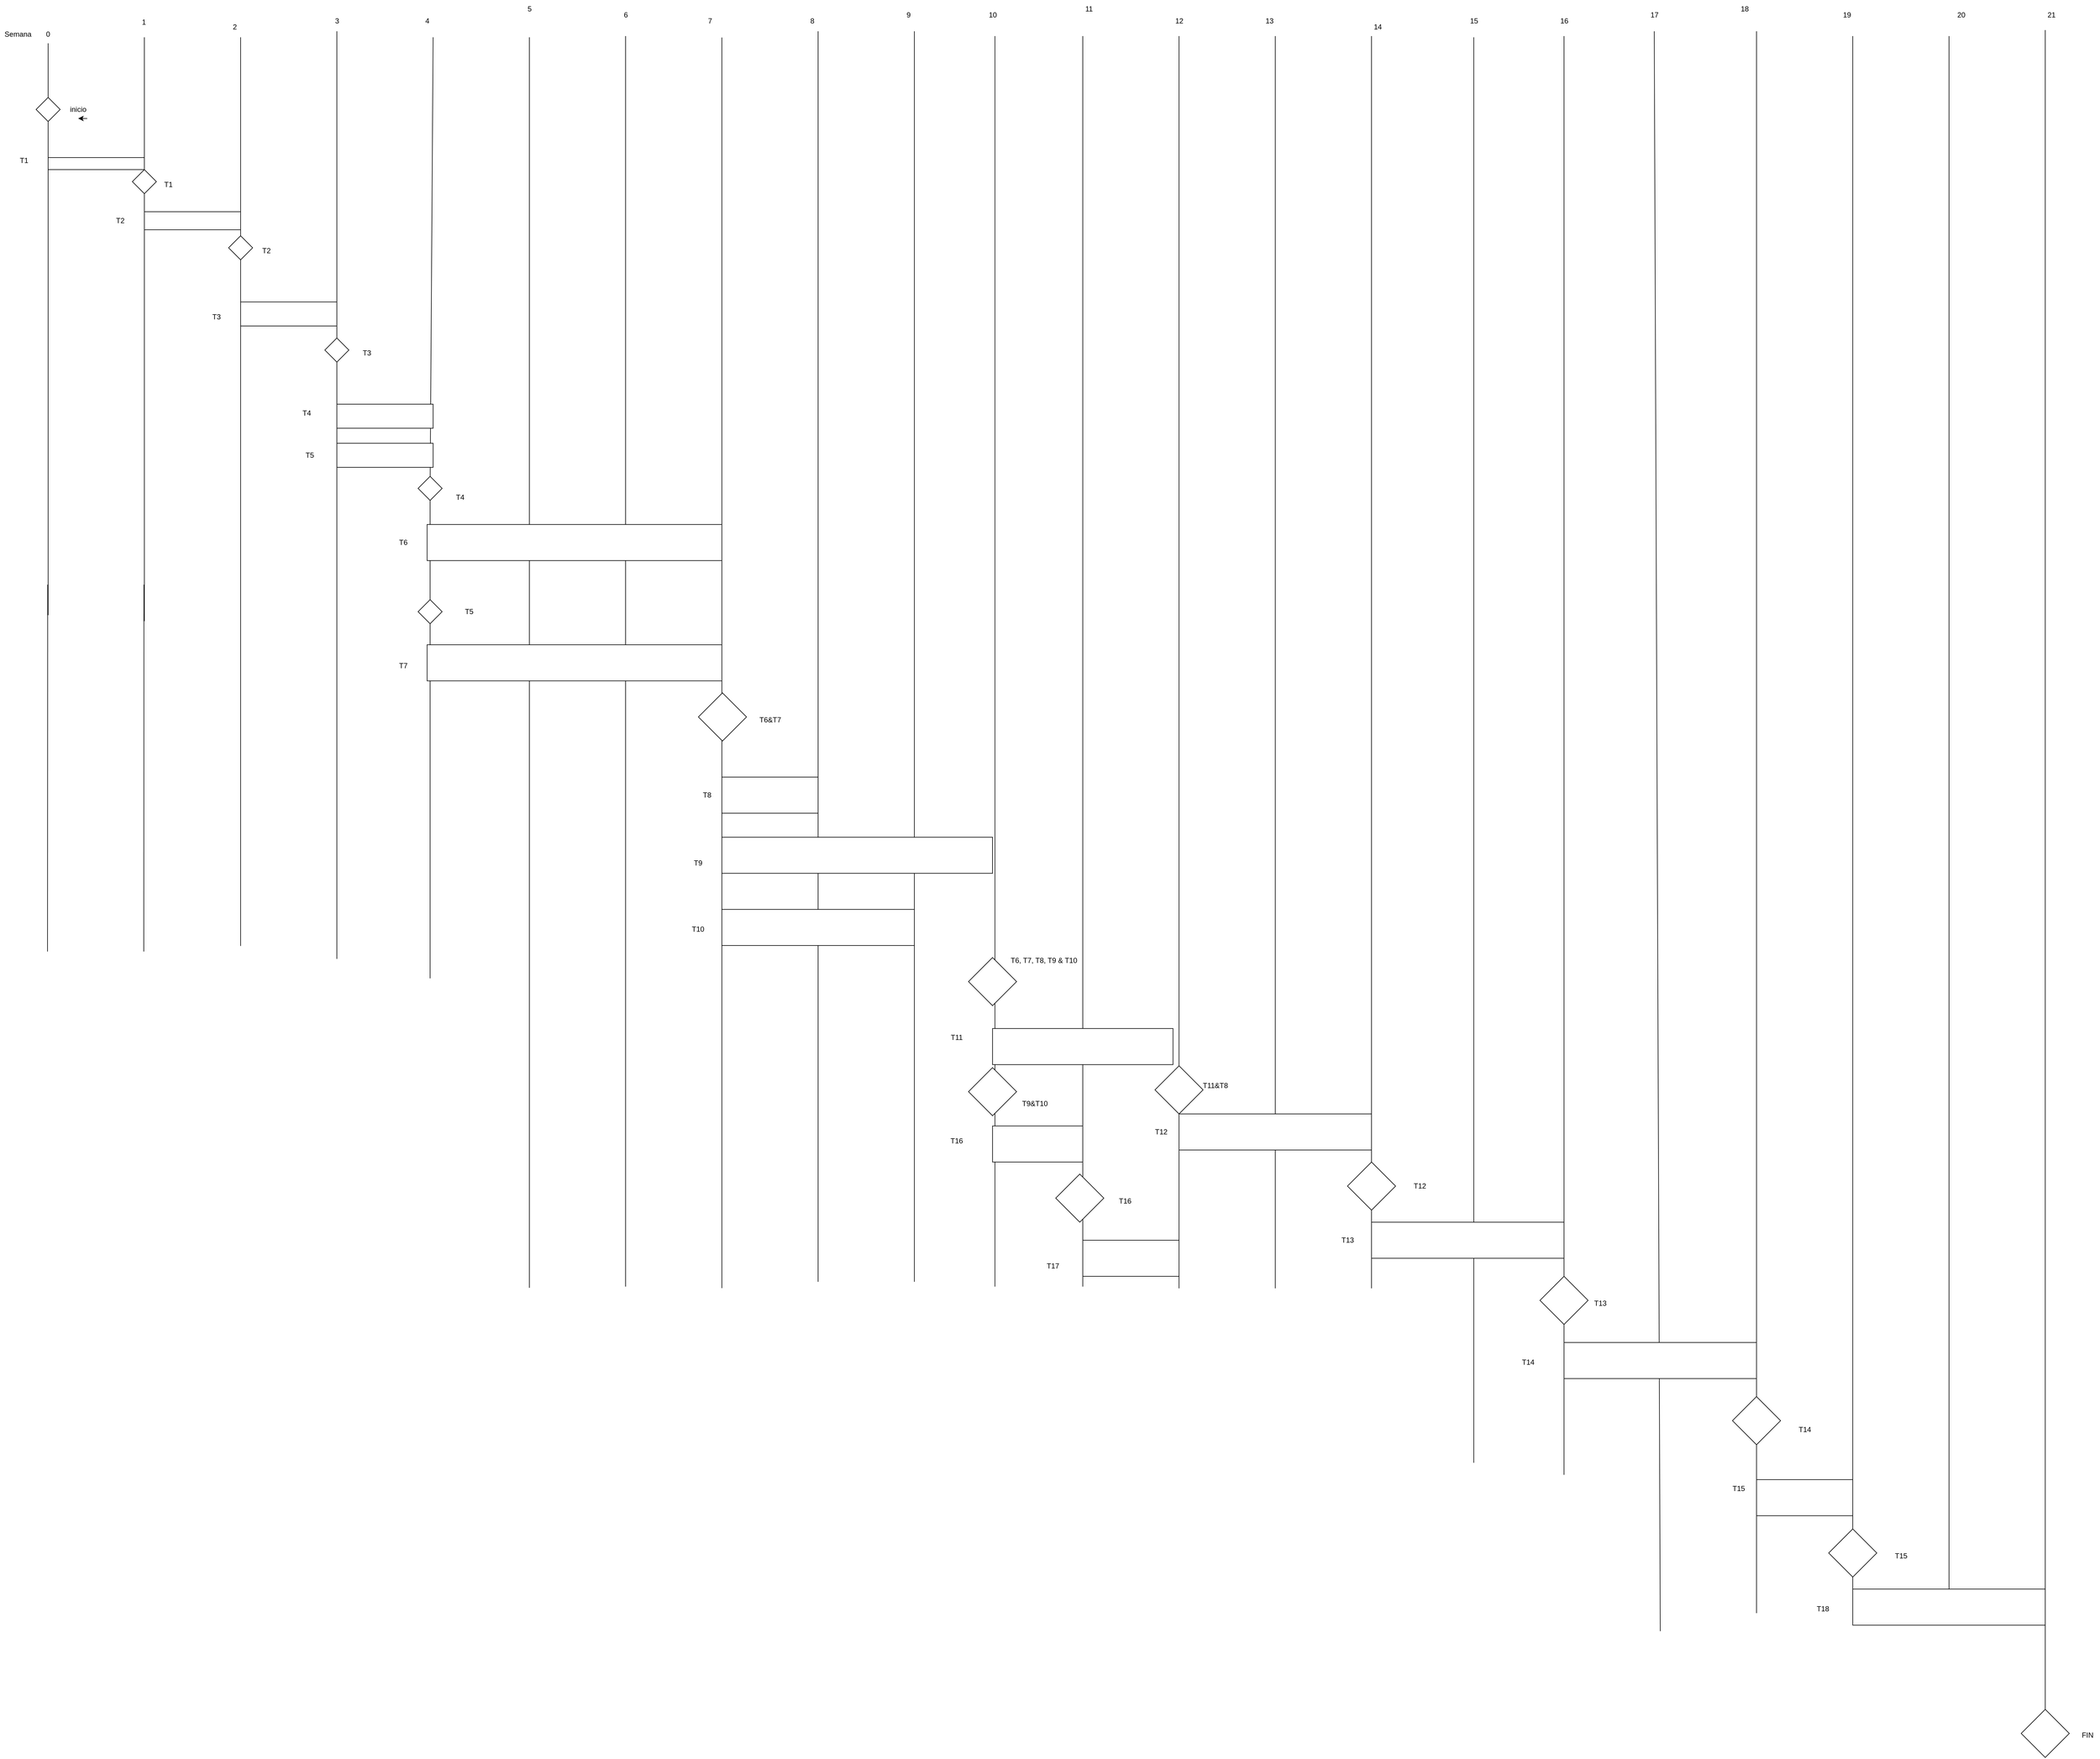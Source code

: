 <mxfile version="27.1.5">
  <diagram name="Página-1" id="U6TmOwnuPZqcnBBsllMZ">
    <mxGraphModel dx="3337" dy="2969" grid="1" gridSize="10" guides="1" tooltips="1" connect="1" arrows="1" fold="1" page="1" pageScale="1" pageWidth="827" pageHeight="1169" math="0" shadow="0">
      <root>
        <mxCell id="0" />
        <mxCell id="1" parent="0" />
        <mxCell id="aYqesdpmEH8ILFsuS06D-44" value="" style="endArrow=none;html=1;rounded=0;" edge="1" parent="1">
          <mxGeometry width="50" height="50" relative="1" as="geometry">
            <mxPoint x="2450" y="2330" as="sourcePoint" />
            <mxPoint x="2450" y="-40" as="targetPoint" />
          </mxGeometry>
        </mxCell>
        <mxCell id="5fpnA7NDtRficpcaKtJ1-8" value="" style="endArrow=none;html=1;rounded=0;" parent="1" edge="1">
          <mxGeometry width="50" height="50" relative="1" as="geometry">
            <mxPoint x="80" y="920.8" as="sourcePoint" />
            <mxPoint x="80" y="-30" as="targetPoint" />
          </mxGeometry>
        </mxCell>
        <mxCell id="5fpnA7NDtRficpcaKtJ1-1" value="T1" style="text;html=1;align=center;verticalAlign=middle;whiteSpace=wrap;rounded=0;" parent="1" vertex="1">
          <mxGeometry x="10" y="150" width="60" height="30" as="geometry" />
        </mxCell>
        <mxCell id="5fpnA7NDtRficpcaKtJ1-2" value="" style="rhombus;whiteSpace=wrap;html=1;" parent="1" vertex="1">
          <mxGeometry x="60" y="60" width="40" height="40" as="geometry" />
        </mxCell>
        <mxCell id="5fpnA7NDtRficpcaKtJ1-3" value="inicio" style="text;html=1;align=center;verticalAlign=middle;whiteSpace=wrap;rounded=0;" parent="1" vertex="1">
          <mxGeometry x="100" y="65" width="60" height="30" as="geometry" />
        </mxCell>
        <mxCell id="5fpnA7NDtRficpcaKtJ1-5" value="" style="endArrow=none;html=1;rounded=0;" parent="1" edge="1">
          <mxGeometry width="50" height="50" relative="1" as="geometry">
            <mxPoint x="80" y="160" as="sourcePoint" />
            <mxPoint x="240" y="160" as="targetPoint" />
          </mxGeometry>
        </mxCell>
        <mxCell id="5fpnA7NDtRficpcaKtJ1-6" style="edgeStyle=orthogonalEdgeStyle;rounded=0;orthogonalLoop=1;jettySize=auto;html=1;exitX=0.75;exitY=1;exitDx=0;exitDy=0;entryX=0.5;entryY=1;entryDx=0;entryDy=0;" parent="1" source="5fpnA7NDtRficpcaKtJ1-3" target="5fpnA7NDtRficpcaKtJ1-3" edge="1">
          <mxGeometry relative="1" as="geometry" />
        </mxCell>
        <mxCell id="5fpnA7NDtRficpcaKtJ1-7" value="" style="endArrow=none;html=1;rounded=0;" parent="1" edge="1">
          <mxGeometry width="50" height="50" relative="1" as="geometry">
            <mxPoint x="80" y="180" as="sourcePoint" />
            <mxPoint x="240" y="180" as="targetPoint" />
          </mxGeometry>
        </mxCell>
        <mxCell id="5fpnA7NDtRficpcaKtJ1-9" value="" style="endArrow=none;html=1;rounded=0;" parent="1" source="5fpnA7NDtRficpcaKtJ1-17" edge="1">
          <mxGeometry width="50" height="50" relative="1" as="geometry">
            <mxPoint x="240" y="930.8" as="sourcePoint" />
            <mxPoint x="240" y="-40" as="targetPoint" />
          </mxGeometry>
        </mxCell>
        <mxCell id="5fpnA7NDtRficpcaKtJ1-10" value="" style="endArrow=none;html=1;rounded=0;" parent="1" source="5fpnA7NDtRficpcaKtJ1-24" edge="1">
          <mxGeometry width="50" height="50" relative="1" as="geometry">
            <mxPoint x="400" y="930.8" as="sourcePoint" />
            <mxPoint x="400" y="-40" as="targetPoint" />
          </mxGeometry>
        </mxCell>
        <mxCell id="5fpnA7NDtRficpcaKtJ1-11" value="" style="endArrow=none;html=1;rounded=0;" parent="1" edge="1">
          <mxGeometry width="50" height="50" relative="1" as="geometry">
            <mxPoint x="400" y="1470.8" as="sourcePoint" />
            <mxPoint x="400" y="500" as="targetPoint" />
          </mxGeometry>
        </mxCell>
        <mxCell id="5fpnA7NDtRficpcaKtJ1-12" value="" style="endArrow=none;html=1;rounded=0;" parent="1" source="5fpnA7NDtRficpcaKtJ1-30" edge="1">
          <mxGeometry width="50" height="50" relative="1" as="geometry">
            <mxPoint x="560" y="920.8" as="sourcePoint" />
            <mxPoint x="560" y="-50" as="targetPoint" />
          </mxGeometry>
        </mxCell>
        <mxCell id="5fpnA7NDtRficpcaKtJ1-13" value="" style="endArrow=none;html=1;rounded=0;" parent="1" source="5fpnA7NDtRficpcaKtJ1-49" edge="1">
          <mxGeometry width="50" height="50" relative="1" as="geometry">
            <mxPoint x="715" y="1524.571" as="sourcePoint" />
            <mxPoint x="720" y="-40" as="targetPoint" />
          </mxGeometry>
        </mxCell>
        <mxCell id="5fpnA7NDtRficpcaKtJ1-14" value="1" style="text;strokeColor=none;fillColor=none;align=left;verticalAlign=middle;spacingLeft=4;spacingRight=4;overflow=hidden;points=[[0,0.5],[1,0.5]];portConstraint=eastwest;rotatable=0;whiteSpace=wrap;html=1;" parent="1" vertex="1">
          <mxGeometry x="230" y="-80" width="80" height="30" as="geometry" />
        </mxCell>
        <mxCell id="5fpnA7NDtRficpcaKtJ1-15" value="Semana" style="text;html=1;align=center;verticalAlign=middle;whiteSpace=wrap;rounded=0;" parent="1" vertex="1">
          <mxGeometry y="-60" width="60" height="30" as="geometry" />
        </mxCell>
        <mxCell id="5fpnA7NDtRficpcaKtJ1-16" value="0" style="text;html=1;align=center;verticalAlign=middle;whiteSpace=wrap;rounded=0;" parent="1" vertex="1">
          <mxGeometry x="50" y="-60" width="60" height="30" as="geometry" />
        </mxCell>
        <mxCell id="5fpnA7NDtRficpcaKtJ1-18" value="" style="endArrow=none;html=1;rounded=0;" parent="1" target="5fpnA7NDtRficpcaKtJ1-17" edge="1">
          <mxGeometry width="50" height="50" relative="1" as="geometry">
            <mxPoint x="240" y="260" as="sourcePoint" />
            <mxPoint x="240" y="-40" as="targetPoint" />
          </mxGeometry>
        </mxCell>
        <mxCell id="5fpnA7NDtRficpcaKtJ1-17" value="" style="rhombus;whiteSpace=wrap;html=1;" parent="1" vertex="1">
          <mxGeometry x="220" y="180" width="40" height="40" as="geometry" />
        </mxCell>
        <mxCell id="5fpnA7NDtRficpcaKtJ1-20" value="" style="endArrow=none;html=1;rounded=0;" parent="1" edge="1">
          <mxGeometry width="50" height="50" relative="1" as="geometry">
            <mxPoint x="240" y="930.8" as="sourcePoint" />
            <mxPoint x="240" y="260" as="targetPoint" />
          </mxGeometry>
        </mxCell>
        <mxCell id="5fpnA7NDtRficpcaKtJ1-21" value="" style="endArrow=none;html=1;rounded=0;" parent="1" edge="1">
          <mxGeometry width="50" height="50" relative="1" as="geometry">
            <mxPoint x="240" y="250" as="sourcePoint" />
            <mxPoint x="400" y="250" as="targetPoint" />
          </mxGeometry>
        </mxCell>
        <mxCell id="5fpnA7NDtRficpcaKtJ1-22" value="" style="endArrow=none;html=1;rounded=0;" parent="1" edge="1">
          <mxGeometry width="50" height="50" relative="1" as="geometry">
            <mxPoint x="240" y="280" as="sourcePoint" />
            <mxPoint x="400" y="280" as="targetPoint" />
          </mxGeometry>
        </mxCell>
        <mxCell id="5fpnA7NDtRficpcaKtJ1-23" value="T2" style="text;html=1;align=center;verticalAlign=middle;whiteSpace=wrap;rounded=0;" parent="1" vertex="1">
          <mxGeometry x="170" y="250" width="60" height="30" as="geometry" />
        </mxCell>
        <mxCell id="5fpnA7NDtRficpcaKtJ1-25" value="" style="endArrow=none;html=1;rounded=0;" parent="1" target="5fpnA7NDtRficpcaKtJ1-24" edge="1">
          <mxGeometry width="50" height="50" relative="1" as="geometry">
            <mxPoint x="400" y="930.8" as="sourcePoint" />
            <mxPoint x="400" y="-40" as="targetPoint" />
          </mxGeometry>
        </mxCell>
        <mxCell id="5fpnA7NDtRficpcaKtJ1-24" value="" style="rhombus;whiteSpace=wrap;html=1;" parent="1" vertex="1">
          <mxGeometry x="380" y="290" width="40" height="40" as="geometry" />
        </mxCell>
        <mxCell id="5fpnA7NDtRficpcaKtJ1-26" value="T2" style="text;html=1;align=center;verticalAlign=middle;whiteSpace=wrap;rounded=0;" parent="1" vertex="1">
          <mxGeometry x="413" y="300" width="60" height="30" as="geometry" />
        </mxCell>
        <mxCell id="5fpnA7NDtRficpcaKtJ1-27" value="" style="endArrow=none;html=1;rounded=0;" parent="1" edge="1">
          <mxGeometry width="50" height="50" relative="1" as="geometry">
            <mxPoint x="400" y="400" as="sourcePoint" />
            <mxPoint x="560" y="400" as="targetPoint" />
          </mxGeometry>
        </mxCell>
        <mxCell id="5fpnA7NDtRficpcaKtJ1-28" value="" style="endArrow=none;html=1;rounded=0;" parent="1" edge="1">
          <mxGeometry width="50" height="50" relative="1" as="geometry">
            <mxPoint x="400" y="440" as="sourcePoint" />
            <mxPoint x="560" y="440" as="targetPoint" />
          </mxGeometry>
        </mxCell>
        <mxCell id="5fpnA7NDtRficpcaKtJ1-29" value="T3" style="text;html=1;align=center;verticalAlign=middle;whiteSpace=wrap;rounded=0;" parent="1" vertex="1">
          <mxGeometry x="330" y="410" width="60" height="30" as="geometry" />
        </mxCell>
        <mxCell id="5fpnA7NDtRficpcaKtJ1-31" value="" style="endArrow=none;html=1;rounded=0;" parent="1" target="5fpnA7NDtRficpcaKtJ1-30" edge="1">
          <mxGeometry width="50" height="50" relative="1" as="geometry">
            <mxPoint x="560.0" y="510" as="sourcePoint" />
            <mxPoint x="560" y="-50" as="targetPoint" />
          </mxGeometry>
        </mxCell>
        <mxCell id="5fpnA7NDtRficpcaKtJ1-30" value="" style="rhombus;whiteSpace=wrap;html=1;" parent="1" vertex="1">
          <mxGeometry x="540" y="460" width="40" height="40" as="geometry" />
        </mxCell>
        <mxCell id="5fpnA7NDtRficpcaKtJ1-33" value="" style="endArrow=none;html=1;rounded=0;entryX=0.5;entryY=1;entryDx=0;entryDy=0;" parent="1" target="5fpnA7NDtRficpcaKtJ1-30" edge="1">
          <mxGeometry width="50" height="50" relative="1" as="geometry">
            <mxPoint x="560" y="1492.286" as="sourcePoint" />
            <mxPoint x="560.0" y="540" as="targetPoint" />
          </mxGeometry>
        </mxCell>
        <mxCell id="5fpnA7NDtRficpcaKtJ1-34" value="2" style="text;html=1;align=center;verticalAlign=middle;resizable=0;points=[];autosize=1;strokeColor=none;fillColor=none;" parent="1" vertex="1">
          <mxGeometry x="375" y="-72" width="30" height="30" as="geometry" />
        </mxCell>
        <mxCell id="5fpnA7NDtRficpcaKtJ1-35" value="3" style="text;html=1;align=center;verticalAlign=middle;resizable=0;points=[];autosize=1;strokeColor=none;fillColor=none;" parent="1" vertex="1">
          <mxGeometry x="545" y="-82" width="30" height="30" as="geometry" />
        </mxCell>
        <mxCell id="5fpnA7NDtRficpcaKtJ1-36" value="T4" style="text;html=1;align=center;verticalAlign=middle;whiteSpace=wrap;rounded=0;" parent="1" vertex="1">
          <mxGeometry x="480" y="570" width="60" height="30" as="geometry" />
        </mxCell>
        <mxCell id="5fpnA7NDtRficpcaKtJ1-37" value="T5" style="text;html=1;align=center;verticalAlign=middle;whiteSpace=wrap;rounded=0;" parent="1" vertex="1">
          <mxGeometry x="485" y="640" width="60" height="30" as="geometry" />
        </mxCell>
        <mxCell id="5fpnA7NDtRficpcaKtJ1-40" value="" style="endArrow=none;html=1;rounded=0;" parent="1" edge="1">
          <mxGeometry width="50" height="50" relative="1" as="geometry">
            <mxPoint x="240" y="250" as="sourcePoint" />
            <mxPoint x="240" y="260" as="targetPoint" />
          </mxGeometry>
        </mxCell>
        <mxCell id="5fpnA7NDtRficpcaKtJ1-41" value="T1" style="text;html=1;align=center;verticalAlign=middle;whiteSpace=wrap;rounded=0;" parent="1" vertex="1">
          <mxGeometry x="250" y="190" width="60" height="30" as="geometry" />
        </mxCell>
        <mxCell id="5fpnA7NDtRficpcaKtJ1-43" value="T3" style="text;html=1;align=center;verticalAlign=middle;whiteSpace=wrap;rounded=0;" parent="1" vertex="1">
          <mxGeometry x="580" y="470" width="60" height="30" as="geometry" />
        </mxCell>
        <mxCell id="5fpnA7NDtRficpcaKtJ1-45" value="" style="rounded=0;whiteSpace=wrap;html=1;" parent="1" vertex="1">
          <mxGeometry x="560" y="570" width="160" height="40" as="geometry" />
        </mxCell>
        <mxCell id="5fpnA7NDtRficpcaKtJ1-46" value="" style="rounded=0;whiteSpace=wrap;html=1;" parent="1" vertex="1">
          <mxGeometry x="560" y="635" width="160" height="40" as="geometry" />
        </mxCell>
        <mxCell id="5fpnA7NDtRficpcaKtJ1-47" value="4" style="text;html=1;align=center;verticalAlign=middle;resizable=0;points=[];autosize=1;strokeColor=none;fillColor=none;" parent="1" vertex="1">
          <mxGeometry x="695" y="-82" width="30" height="30" as="geometry" />
        </mxCell>
        <mxCell id="5fpnA7NDtRficpcaKtJ1-51" value="T5" style="text;html=1;align=center;verticalAlign=middle;whiteSpace=wrap;rounded=0;" parent="1" vertex="1">
          <mxGeometry x="750" y="900" width="60" height="30" as="geometry" />
        </mxCell>
        <mxCell id="5fpnA7NDtRficpcaKtJ1-52" value="" style="endArrow=none;html=1;rounded=0;entryX=0.5;entryY=1;entryDx=0;entryDy=0;" parent="1" edge="1">
          <mxGeometry width="50" height="50" relative="1" as="geometry">
            <mxPoint x="239" y="1480" as="sourcePoint" />
            <mxPoint x="239.29" y="870" as="targetPoint" />
          </mxGeometry>
        </mxCell>
        <mxCell id="5fpnA7NDtRficpcaKtJ1-53" value="" style="endArrow=none;html=1;rounded=0;entryX=0.5;entryY=1;entryDx=0;entryDy=0;" parent="1" edge="1">
          <mxGeometry width="50" height="50" relative="1" as="geometry">
            <mxPoint x="79" y="1480" as="sourcePoint" />
            <mxPoint x="79.29" y="870" as="targetPoint" />
          </mxGeometry>
        </mxCell>
        <mxCell id="5fpnA7NDtRficpcaKtJ1-56" value="" style="endArrow=none;html=1;rounded=0;" parent="1" source="5fpnA7NDtRficpcaKtJ1-61" target="5fpnA7NDtRficpcaKtJ1-49" edge="1">
          <mxGeometry width="50" height="50" relative="1" as="geometry">
            <mxPoint x="715" y="1524.571" as="sourcePoint" />
            <mxPoint x="720" y="-40" as="targetPoint" />
          </mxGeometry>
        </mxCell>
        <mxCell id="5fpnA7NDtRficpcaKtJ1-49" value="" style="rhombus;whiteSpace=wrap;html=1;" parent="1" vertex="1">
          <mxGeometry x="695" y="690" width="40" height="40" as="geometry" />
        </mxCell>
        <mxCell id="5fpnA7NDtRficpcaKtJ1-57" value="T4" style="text;html=1;align=center;verticalAlign=middle;whiteSpace=wrap;rounded=0;" parent="1" vertex="1">
          <mxGeometry x="735" y="710" width="60" height="30" as="geometry" />
        </mxCell>
        <mxCell id="5fpnA7NDtRficpcaKtJ1-59" value="T6" style="text;html=1;align=center;verticalAlign=middle;resizable=0;points=[];autosize=1;strokeColor=none;fillColor=none;" parent="1" vertex="1">
          <mxGeometry x="650" y="785" width="40" height="30" as="geometry" />
        </mxCell>
        <mxCell id="5fpnA7NDtRficpcaKtJ1-63" value="" style="endArrow=none;html=1;rounded=0;" parent="1" target="5fpnA7NDtRficpcaKtJ1-61" edge="1">
          <mxGeometry width="50" height="50" relative="1" as="geometry">
            <mxPoint x="715" y="1524.571" as="sourcePoint" />
            <mxPoint x="715" y="730" as="targetPoint" />
          </mxGeometry>
        </mxCell>
        <mxCell id="5fpnA7NDtRficpcaKtJ1-61" value="" style="rhombus;whiteSpace=wrap;html=1;" parent="1" vertex="1">
          <mxGeometry x="695" y="895" width="40" height="40" as="geometry" />
        </mxCell>
        <mxCell id="5fpnA7NDtRficpcaKtJ1-65" value="T7" style="text;html=1;align=center;verticalAlign=middle;resizable=0;points=[];autosize=1;strokeColor=none;fillColor=none;" parent="1" vertex="1">
          <mxGeometry x="650" y="990" width="40" height="30" as="geometry" />
        </mxCell>
        <mxCell id="5fpnA7NDtRficpcaKtJ1-66" value="" style="endArrow=none;html=1;rounded=0;" parent="1" edge="1">
          <mxGeometry width="50" height="50" relative="1" as="geometry">
            <mxPoint x="880" y="2039.143" as="sourcePoint" />
            <mxPoint x="880" y="-40" as="targetPoint" />
          </mxGeometry>
        </mxCell>
        <mxCell id="5fpnA7NDtRficpcaKtJ1-67" value="" style="endArrow=none;html=1;rounded=0;" parent="1" edge="1">
          <mxGeometry width="50" height="50" relative="1" as="geometry">
            <mxPoint x="1040" y="2037.143" as="sourcePoint" />
            <mxPoint x="1040" y="-42" as="targetPoint" />
          </mxGeometry>
        </mxCell>
        <mxCell id="5fpnA7NDtRficpcaKtJ1-68" value="" style="endArrow=none;html=1;rounded=0;" parent="1" edge="1">
          <mxGeometry width="50" height="50" relative="1" as="geometry">
            <mxPoint x="1200" y="2039.573" as="sourcePoint" />
            <mxPoint x="1200" y="-39.57" as="targetPoint" />
          </mxGeometry>
        </mxCell>
        <mxCell id="5fpnA7NDtRficpcaKtJ1-64" value="" style="rounded=0;whiteSpace=wrap;html=1;" parent="1" vertex="1">
          <mxGeometry x="710" y="970" width="490" height="60" as="geometry" />
        </mxCell>
        <mxCell id="5fpnA7NDtRficpcaKtJ1-58" value="" style="rounded=0;whiteSpace=wrap;html=1;" parent="1" vertex="1">
          <mxGeometry x="710" y="770" width="490" height="60" as="geometry" />
        </mxCell>
        <mxCell id="5fpnA7NDtRficpcaKtJ1-69" value="5" style="text;html=1;align=center;verticalAlign=middle;resizable=0;points=[];autosize=1;strokeColor=none;fillColor=none;" parent="1" vertex="1">
          <mxGeometry x="865" y="-102" width="30" height="30" as="geometry" />
        </mxCell>
        <mxCell id="5fpnA7NDtRficpcaKtJ1-70" value="6" style="text;html=1;align=center;verticalAlign=middle;resizable=0;points=[];autosize=1;strokeColor=none;fillColor=none;" parent="1" vertex="1">
          <mxGeometry x="1025" y="-92" width="30" height="30" as="geometry" />
        </mxCell>
        <mxCell id="5fpnA7NDtRficpcaKtJ1-71" value="7" style="text;html=1;align=center;verticalAlign=middle;resizable=0;points=[];autosize=1;strokeColor=none;fillColor=none;" parent="1" vertex="1">
          <mxGeometry x="1165" y="-82" width="30" height="30" as="geometry" />
        </mxCell>
        <mxCell id="aYqesdpmEH8ILFsuS06D-2" value="" style="endArrow=none;html=1;rounded=0;" edge="1" parent="1">
          <mxGeometry width="50" height="50" relative="1" as="geometry">
            <mxPoint x="1360" y="2029.143" as="sourcePoint" />
            <mxPoint x="1360" y="-50" as="targetPoint" />
          </mxGeometry>
        </mxCell>
        <mxCell id="aYqesdpmEH8ILFsuS06D-3" value="" style="rhombus;whiteSpace=wrap;html=1;" vertex="1" parent="1">
          <mxGeometry x="1161" y="1050" width="80" height="80" as="geometry" />
        </mxCell>
        <mxCell id="aYqesdpmEH8ILFsuS06D-4" value="T6&amp;amp;T7" style="text;html=1;align=center;verticalAlign=middle;resizable=0;points=[];autosize=1;strokeColor=none;fillColor=none;" vertex="1" parent="1">
          <mxGeometry x="1250" y="1080" width="60" height="30" as="geometry" />
        </mxCell>
        <mxCell id="aYqesdpmEH8ILFsuS06D-5" value="T8" style="text;html=1;align=center;verticalAlign=middle;resizable=0;points=[];autosize=1;strokeColor=none;fillColor=none;" vertex="1" parent="1">
          <mxGeometry x="1155" y="1205" width="40" height="30" as="geometry" />
        </mxCell>
        <mxCell id="aYqesdpmEH8ILFsuS06D-8" value="" style="rounded=0;whiteSpace=wrap;html=1;" vertex="1" parent="1">
          <mxGeometry x="1200" y="1190" width="160" height="60" as="geometry" />
        </mxCell>
        <mxCell id="aYqesdpmEH8ILFsuS06D-9" value="" style="endArrow=none;html=1;rounded=0;" edge="1" parent="1">
          <mxGeometry width="50" height="50" relative="1" as="geometry">
            <mxPoint x="1520" y="2029.143" as="sourcePoint" />
            <mxPoint x="1520" y="-50" as="targetPoint" />
          </mxGeometry>
        </mxCell>
        <mxCell id="aYqesdpmEH8ILFsuS06D-10" value="" style="endArrow=none;html=1;rounded=0;" edge="1" parent="1">
          <mxGeometry width="50" height="50" relative="1" as="geometry">
            <mxPoint x="1654" y="2037.143" as="sourcePoint" />
            <mxPoint x="1654" y="-42" as="targetPoint" />
          </mxGeometry>
        </mxCell>
        <mxCell id="aYqesdpmEH8ILFsuS06D-11" value="8" style="text;html=1;align=center;verticalAlign=middle;resizable=0;points=[];autosize=1;strokeColor=none;fillColor=none;" vertex="1" parent="1">
          <mxGeometry x="1335" y="-82" width="30" height="30" as="geometry" />
        </mxCell>
        <mxCell id="aYqesdpmEH8ILFsuS06D-12" value="9" style="text;html=1;align=center;verticalAlign=middle;resizable=0;points=[];autosize=1;strokeColor=none;fillColor=none;" vertex="1" parent="1">
          <mxGeometry x="1495" y="-92" width="30" height="30" as="geometry" />
        </mxCell>
        <mxCell id="aYqesdpmEH8ILFsuS06D-13" value="10" style="text;html=1;align=center;verticalAlign=middle;resizable=0;points=[];autosize=1;strokeColor=none;fillColor=none;" vertex="1" parent="1">
          <mxGeometry x="1630" y="-92" width="40" height="30" as="geometry" />
        </mxCell>
        <mxCell id="aYqesdpmEH8ILFsuS06D-14" value="" style="rounded=0;whiteSpace=wrap;html=1;" vertex="1" parent="1">
          <mxGeometry x="1200" y="1290" width="450" height="60" as="geometry" />
        </mxCell>
        <mxCell id="aYqesdpmEH8ILFsuS06D-15" value="" style="rounded=0;whiteSpace=wrap;html=1;" vertex="1" parent="1">
          <mxGeometry x="1200" y="1410" width="320" height="60" as="geometry" />
        </mxCell>
        <mxCell id="aYqesdpmEH8ILFsuS06D-16" value="T9" style="text;html=1;align=center;verticalAlign=middle;resizable=0;points=[];autosize=1;strokeColor=none;fillColor=none;" vertex="1" parent="1">
          <mxGeometry x="1140" y="1318" width="40" height="30" as="geometry" />
        </mxCell>
        <mxCell id="aYqesdpmEH8ILFsuS06D-18" value="T10" style="text;html=1;align=center;verticalAlign=middle;resizable=0;points=[];autosize=1;strokeColor=none;fillColor=none;" vertex="1" parent="1">
          <mxGeometry x="1140" y="1428" width="40" height="30" as="geometry" />
        </mxCell>
        <mxCell id="aYqesdpmEH8ILFsuS06D-19" value="" style="rhombus;whiteSpace=wrap;html=1;" vertex="1" parent="1">
          <mxGeometry x="1610" y="1490" width="80" height="80" as="geometry" />
        </mxCell>
        <mxCell id="aYqesdpmEH8ILFsuS06D-20" value="T6, T7, T8, T9 &amp;amp; T10" style="text;html=1;align=center;verticalAlign=middle;resizable=0;points=[];autosize=1;strokeColor=none;fillColor=none;" vertex="1" parent="1">
          <mxGeometry x="1670" y="1480" width="130" height="30" as="geometry" />
        </mxCell>
        <mxCell id="aYqesdpmEH8ILFsuS06D-21" value="T11" style="text;html=1;align=center;verticalAlign=middle;resizable=0;points=[];autosize=1;strokeColor=none;fillColor=none;" vertex="1" parent="1">
          <mxGeometry x="1570" y="1608" width="40" height="30" as="geometry" />
        </mxCell>
        <mxCell id="aYqesdpmEH8ILFsuS06D-22" value="T16" style="text;html=1;align=center;verticalAlign=middle;resizable=0;points=[];autosize=1;strokeColor=none;fillColor=none;" vertex="1" parent="1">
          <mxGeometry x="1570" y="1780" width="40" height="30" as="geometry" />
        </mxCell>
        <mxCell id="aYqesdpmEH8ILFsuS06D-23" value="" style="rounded=0;whiteSpace=wrap;html=1;" vertex="1" parent="1">
          <mxGeometry x="1650" y="1770" width="150" height="60" as="geometry" />
        </mxCell>
        <mxCell id="aYqesdpmEH8ILFsuS06D-24" value="" style="endArrow=none;html=1;rounded=0;" edge="1" parent="1">
          <mxGeometry width="50" height="50" relative="1" as="geometry">
            <mxPoint x="1800" y="2037.143" as="sourcePoint" />
            <mxPoint x="1800" y="-42" as="targetPoint" />
          </mxGeometry>
        </mxCell>
        <mxCell id="aYqesdpmEH8ILFsuS06D-25" value="" style="rounded=0;whiteSpace=wrap;html=1;" vertex="1" parent="1">
          <mxGeometry x="1650" y="1608" width="300" height="60" as="geometry" />
        </mxCell>
        <mxCell id="aYqesdpmEH8ILFsuS06D-26" value="" style="rhombus;whiteSpace=wrap;html=1;" vertex="1" parent="1">
          <mxGeometry x="1610" y="1673" width="80" height="80" as="geometry" />
        </mxCell>
        <mxCell id="aYqesdpmEH8ILFsuS06D-28" value="T9&amp;amp;T10" style="text;html=1;align=center;verticalAlign=middle;resizable=0;points=[];autosize=1;strokeColor=none;fillColor=none;" vertex="1" parent="1">
          <mxGeometry x="1685" y="1718" width="70" height="30" as="geometry" />
        </mxCell>
        <mxCell id="aYqesdpmEH8ILFsuS06D-29" value="" style="endArrow=none;html=1;rounded=0;" edge="1" parent="1">
          <mxGeometry width="50" height="50" relative="1" as="geometry">
            <mxPoint x="1960" y="2040" as="sourcePoint" />
            <mxPoint x="1960" y="-42" as="targetPoint" />
          </mxGeometry>
        </mxCell>
        <mxCell id="aYqesdpmEH8ILFsuS06D-30" value="" style="rhombus;whiteSpace=wrap;html=1;" vertex="1" parent="1">
          <mxGeometry x="1755" y="1850" width="80" height="80" as="geometry" />
        </mxCell>
        <mxCell id="aYqesdpmEH8ILFsuS06D-31" value="T16" style="text;html=1;align=center;verticalAlign=middle;resizable=0;points=[];autosize=1;strokeColor=none;fillColor=none;" vertex="1" parent="1">
          <mxGeometry x="1850" y="1880" width="40" height="30" as="geometry" />
        </mxCell>
        <mxCell id="aYqesdpmEH8ILFsuS06D-32" value="" style="rounded=0;whiteSpace=wrap;html=1;" vertex="1" parent="1">
          <mxGeometry x="1800" y="1960" width="160" height="60" as="geometry" />
        </mxCell>
        <mxCell id="aYqesdpmEH8ILFsuS06D-33" value="T17" style="text;html=1;align=center;verticalAlign=middle;resizable=0;points=[];autosize=1;strokeColor=none;fillColor=none;" vertex="1" parent="1">
          <mxGeometry x="1730" y="1988" width="40" height="30" as="geometry" />
        </mxCell>
        <mxCell id="aYqesdpmEH8ILFsuS06D-34" value="" style="endArrow=none;html=1;rounded=0;" edge="1" parent="1">
          <mxGeometry width="50" height="50" relative="1" as="geometry">
            <mxPoint x="2120" y="2040" as="sourcePoint" />
            <mxPoint x="2120" y="-42" as="targetPoint" />
          </mxGeometry>
        </mxCell>
        <mxCell id="aYqesdpmEH8ILFsuS06D-35" value="T12" style="text;html=1;align=center;verticalAlign=middle;resizable=0;points=[];autosize=1;strokeColor=none;fillColor=none;" vertex="1" parent="1">
          <mxGeometry x="1910" y="1765" width="40" height="30" as="geometry" />
        </mxCell>
        <mxCell id="aYqesdpmEH8ILFsuS06D-36" value="" style="rounded=0;whiteSpace=wrap;html=1;" vertex="1" parent="1">
          <mxGeometry x="1960" y="1750" width="320" height="60" as="geometry" />
        </mxCell>
        <mxCell id="aYqesdpmEH8ILFsuS06D-37" value="" style="endArrow=none;html=1;rounded=0;" edge="1" parent="1">
          <mxGeometry width="50" height="50" relative="1" as="geometry">
            <mxPoint x="2280" y="2040" as="sourcePoint" />
            <mxPoint x="2280" y="-42" as="targetPoint" />
          </mxGeometry>
        </mxCell>
        <mxCell id="aYqesdpmEH8ILFsuS06D-38" value="" style="rhombus;whiteSpace=wrap;html=1;" vertex="1" parent="1">
          <mxGeometry x="1920" y="1670" width="80" height="80" as="geometry" />
        </mxCell>
        <mxCell id="aYqesdpmEH8ILFsuS06D-39" value="T11&amp;amp;T8" style="text;html=1;align=center;verticalAlign=middle;resizable=0;points=[];autosize=1;strokeColor=none;fillColor=none;" vertex="1" parent="1">
          <mxGeometry x="1985" y="1688" width="70" height="30" as="geometry" />
        </mxCell>
        <mxCell id="aYqesdpmEH8ILFsuS06D-40" value="" style="rhombus;whiteSpace=wrap;html=1;" vertex="1" parent="1">
          <mxGeometry x="2240" y="1830" width="80" height="80" as="geometry" />
        </mxCell>
        <mxCell id="aYqesdpmEH8ILFsuS06D-41" value="T12" style="text;html=1;align=center;verticalAlign=middle;resizable=0;points=[];autosize=1;strokeColor=none;fillColor=none;" vertex="1" parent="1">
          <mxGeometry x="2340" y="1855" width="40" height="30" as="geometry" />
        </mxCell>
        <mxCell id="aYqesdpmEH8ILFsuS06D-42" value="" style="rounded=0;whiteSpace=wrap;html=1;" vertex="1" parent="1">
          <mxGeometry x="2280" y="1930" width="320" height="60" as="geometry" />
        </mxCell>
        <mxCell id="aYqesdpmEH8ILFsuS06D-43" value="T13" style="text;html=1;align=center;verticalAlign=middle;resizable=0;points=[];autosize=1;strokeColor=none;fillColor=none;" vertex="1" parent="1">
          <mxGeometry x="2220" y="1945" width="40" height="30" as="geometry" />
        </mxCell>
        <mxCell id="aYqesdpmEH8ILFsuS06D-45" value="" style="endArrow=none;html=1;rounded=0;" edge="1" parent="1">
          <mxGeometry width="50" height="50" relative="1" as="geometry">
            <mxPoint x="2600" y="2350" as="sourcePoint" />
            <mxPoint x="2600" y="-42" as="targetPoint" />
          </mxGeometry>
        </mxCell>
        <mxCell id="aYqesdpmEH8ILFsuS06D-46" value="" style="rhombus;whiteSpace=wrap;html=1;" vertex="1" parent="1">
          <mxGeometry x="2560" y="2020" width="80" height="80" as="geometry" />
        </mxCell>
        <mxCell id="aYqesdpmEH8ILFsuS06D-47" value="T13" style="text;html=1;align=center;verticalAlign=middle;resizable=0;points=[];autosize=1;strokeColor=none;fillColor=none;" vertex="1" parent="1">
          <mxGeometry x="2640" y="2050" width="40" height="30" as="geometry" />
        </mxCell>
        <mxCell id="aYqesdpmEH8ILFsuS06D-48" value="" style="endArrow=none;html=1;rounded=0;" edge="1" parent="1">
          <mxGeometry width="50" height="50" relative="1" as="geometry">
            <mxPoint x="2760" y="2610" as="sourcePoint" />
            <mxPoint x="2750" y="-50" as="targetPoint" />
          </mxGeometry>
        </mxCell>
        <mxCell id="aYqesdpmEH8ILFsuS06D-49" value="" style="endArrow=none;html=1;rounded=0;" edge="1" parent="1">
          <mxGeometry width="50" height="50" relative="1" as="geometry">
            <mxPoint x="2920" y="2580" as="sourcePoint" />
            <mxPoint x="2920" y="-50" as="targetPoint" />
          </mxGeometry>
        </mxCell>
        <mxCell id="aYqesdpmEH8ILFsuS06D-50" value="" style="rounded=0;whiteSpace=wrap;html=1;" vertex="1" parent="1">
          <mxGeometry x="2600" y="2130" width="320" height="60" as="geometry" />
        </mxCell>
        <mxCell id="aYqesdpmEH8ILFsuS06D-51" value="T14" style="text;html=1;align=center;verticalAlign=middle;resizable=0;points=[];autosize=1;strokeColor=none;fillColor=none;" vertex="1" parent="1">
          <mxGeometry x="2520" y="2148" width="40" height="30" as="geometry" />
        </mxCell>
        <mxCell id="aYqesdpmEH8ILFsuS06D-52" value="" style="rhombus;whiteSpace=wrap;html=1;" vertex="1" parent="1">
          <mxGeometry x="2880" y="2220" width="80" height="80" as="geometry" />
        </mxCell>
        <mxCell id="aYqesdpmEH8ILFsuS06D-53" value="T14" style="text;html=1;align=center;verticalAlign=middle;resizable=0;points=[];autosize=1;strokeColor=none;fillColor=none;" vertex="1" parent="1">
          <mxGeometry x="2980" y="2260" width="40" height="30" as="geometry" />
        </mxCell>
        <mxCell id="aYqesdpmEH8ILFsuS06D-54" value="T15" style="text;html=1;align=center;verticalAlign=middle;resizable=0;points=[];autosize=1;strokeColor=none;fillColor=none;" vertex="1" parent="1">
          <mxGeometry x="2870" y="2358" width="40" height="30" as="geometry" />
        </mxCell>
        <mxCell id="aYqesdpmEH8ILFsuS06D-55" value="" style="endArrow=none;html=1;rounded=0;" edge="1" parent="1">
          <mxGeometry width="50" height="50" relative="1" as="geometry">
            <mxPoint x="3080" y="2588" as="sourcePoint" />
            <mxPoint x="3080" y="-42" as="targetPoint" />
          </mxGeometry>
        </mxCell>
        <mxCell id="aYqesdpmEH8ILFsuS06D-56" value="" style="endArrow=none;html=1;rounded=0;" edge="1" parent="1">
          <mxGeometry width="50" height="50" relative="1" as="geometry">
            <mxPoint x="3240" y="2588" as="sourcePoint" />
            <mxPoint x="3240" y="-42" as="targetPoint" />
          </mxGeometry>
        </mxCell>
        <mxCell id="aYqesdpmEH8ILFsuS06D-57" value="" style="endArrow=none;html=1;rounded=0;" edge="1" parent="1">
          <mxGeometry width="50" height="50" relative="1" as="geometry">
            <mxPoint x="3400" y="2820" as="sourcePoint" />
            <mxPoint x="3400" y="-52" as="targetPoint" />
          </mxGeometry>
        </mxCell>
        <mxCell id="aYqesdpmEH8ILFsuS06D-58" value="" style="rounded=0;whiteSpace=wrap;html=1;" vertex="1" parent="1">
          <mxGeometry x="2920" y="2358" width="160" height="60" as="geometry" />
        </mxCell>
        <mxCell id="aYqesdpmEH8ILFsuS06D-59" value="" style="rhombus;whiteSpace=wrap;html=1;" vertex="1" parent="1">
          <mxGeometry x="3040" y="2440" width="80" height="80" as="geometry" />
        </mxCell>
        <mxCell id="aYqesdpmEH8ILFsuS06D-60" value="T15" style="text;html=1;align=center;verticalAlign=middle;resizable=0;points=[];autosize=1;strokeColor=none;fillColor=none;" vertex="1" parent="1">
          <mxGeometry x="3140" y="2470" width="40" height="30" as="geometry" />
        </mxCell>
        <mxCell id="aYqesdpmEH8ILFsuS06D-61" value="" style="rounded=0;whiteSpace=wrap;html=1;" vertex="1" parent="1">
          <mxGeometry x="3080" y="2540" width="320" height="60" as="geometry" />
        </mxCell>
        <mxCell id="aYqesdpmEH8ILFsuS06D-62" value="T18" style="text;html=1;align=center;verticalAlign=middle;resizable=0;points=[];autosize=1;strokeColor=none;fillColor=none;" vertex="1" parent="1">
          <mxGeometry x="3010" y="2558" width="40" height="30" as="geometry" />
        </mxCell>
        <mxCell id="aYqesdpmEH8ILFsuS06D-63" value="11" style="text;html=1;align=center;verticalAlign=middle;resizable=0;points=[];autosize=1;strokeColor=none;fillColor=none;" vertex="1" parent="1">
          <mxGeometry x="1790" y="-102" width="40" height="30" as="geometry" />
        </mxCell>
        <mxCell id="aYqesdpmEH8ILFsuS06D-64" value="12" style="text;html=1;align=center;verticalAlign=middle;resizable=0;points=[];autosize=1;strokeColor=none;fillColor=none;" vertex="1" parent="1">
          <mxGeometry x="1940" y="-82" width="40" height="30" as="geometry" />
        </mxCell>
        <mxCell id="aYqesdpmEH8ILFsuS06D-65" value="13" style="text;html=1;align=center;verticalAlign=middle;resizable=0;points=[];autosize=1;strokeColor=none;fillColor=none;" vertex="1" parent="1">
          <mxGeometry x="2090" y="-82" width="40" height="30" as="geometry" />
        </mxCell>
        <mxCell id="aYqesdpmEH8ILFsuS06D-66" value="14" style="text;html=1;align=center;verticalAlign=middle;resizable=0;points=[];autosize=1;strokeColor=none;fillColor=none;" vertex="1" parent="1">
          <mxGeometry x="2270" y="-72" width="40" height="30" as="geometry" />
        </mxCell>
        <mxCell id="aYqesdpmEH8ILFsuS06D-67" value="15" style="text;html=1;align=center;verticalAlign=middle;resizable=0;points=[];autosize=1;strokeColor=none;fillColor=none;" vertex="1" parent="1">
          <mxGeometry x="2430" y="-82" width="40" height="30" as="geometry" />
        </mxCell>
        <mxCell id="aYqesdpmEH8ILFsuS06D-68" value="16" style="text;html=1;align=center;verticalAlign=middle;resizable=0;points=[];autosize=1;strokeColor=none;fillColor=none;" vertex="1" parent="1">
          <mxGeometry x="2580" y="-82" width="40" height="30" as="geometry" />
        </mxCell>
        <mxCell id="aYqesdpmEH8ILFsuS06D-69" value="17" style="text;html=1;align=center;verticalAlign=middle;resizable=0;points=[];autosize=1;strokeColor=none;fillColor=none;" vertex="1" parent="1">
          <mxGeometry x="2730" y="-92" width="40" height="30" as="geometry" />
        </mxCell>
        <mxCell id="aYqesdpmEH8ILFsuS06D-70" value="18" style="text;html=1;align=center;verticalAlign=middle;resizable=0;points=[];autosize=1;strokeColor=none;fillColor=none;" vertex="1" parent="1">
          <mxGeometry x="2880" y="-102" width="40" height="30" as="geometry" />
        </mxCell>
        <mxCell id="aYqesdpmEH8ILFsuS06D-71" value="19" style="text;html=1;align=center;verticalAlign=middle;resizable=0;points=[];autosize=1;strokeColor=none;fillColor=none;" vertex="1" parent="1">
          <mxGeometry x="3050" y="-92" width="40" height="30" as="geometry" />
        </mxCell>
        <mxCell id="aYqesdpmEH8ILFsuS06D-72" value="20" style="text;html=1;align=center;verticalAlign=middle;resizable=0;points=[];autosize=1;strokeColor=none;fillColor=none;" vertex="1" parent="1">
          <mxGeometry x="3240" y="-92" width="40" height="30" as="geometry" />
        </mxCell>
        <mxCell id="aYqesdpmEH8ILFsuS06D-73" value="21" style="text;html=1;align=center;verticalAlign=middle;resizable=0;points=[];autosize=1;strokeColor=none;fillColor=none;" vertex="1" parent="1">
          <mxGeometry x="3390" y="-92" width="40" height="30" as="geometry" />
        </mxCell>
        <mxCell id="aYqesdpmEH8ILFsuS06D-75" value="" style="rhombus;whiteSpace=wrap;html=1;" vertex="1" parent="1">
          <mxGeometry x="3360" y="2740" width="80" height="80" as="geometry" />
        </mxCell>
        <mxCell id="aYqesdpmEH8ILFsuS06D-76" value="FIN" style="text;html=1;align=center;verticalAlign=middle;resizable=0;points=[];autosize=1;strokeColor=none;fillColor=none;" vertex="1" parent="1">
          <mxGeometry x="3450" y="2768" width="40" height="30" as="geometry" />
        </mxCell>
      </root>
    </mxGraphModel>
  </diagram>
</mxfile>
